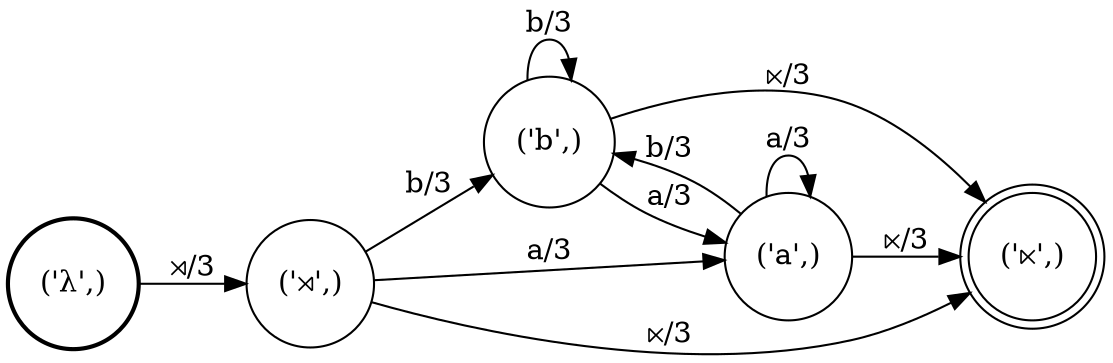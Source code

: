 digraph FST {
rankdir = LR;
size = "8.5,11";
center = 1;
orientation = Portrait;
ranksep = "0.4";
nodesep = "0.25";
0 [label = "('λ',)", shape = circle, style = bold, fontsize = 14]
	0 -> 1 [label = "⋊/3", fontsize = 14];
1 [label = "('⋊',)", shape = circle, style = solid, fontsize = 14]
	1 -> 2 [label = "b/3", fontsize = 14];
	1 -> 3 [label = "a/3", fontsize = 14];
	1 -> 4 [label = "⋉/3", fontsize = 14];
2 [label = "('b',)", shape = circle, style = solid, fontsize = 14]
	2 -> 2 [label = "b/3", fontsize = 14];
	2 -> 3 [label = "a/3", fontsize = 14];
	2 -> 4 [label = "⋉/3", fontsize = 14];
3 [label = "('a',)", shape = circle, style = solid, fontsize = 14]
	3 -> 2 [label = "b/3", fontsize = 14];
	3 -> 3 [label = "a/3", fontsize = 14];
	3 -> 4 [label = "⋉/3", fontsize = 14];
4 [label = "('⋉',)", shape = doublecircle, style = solid, fontsize = 14]
}
